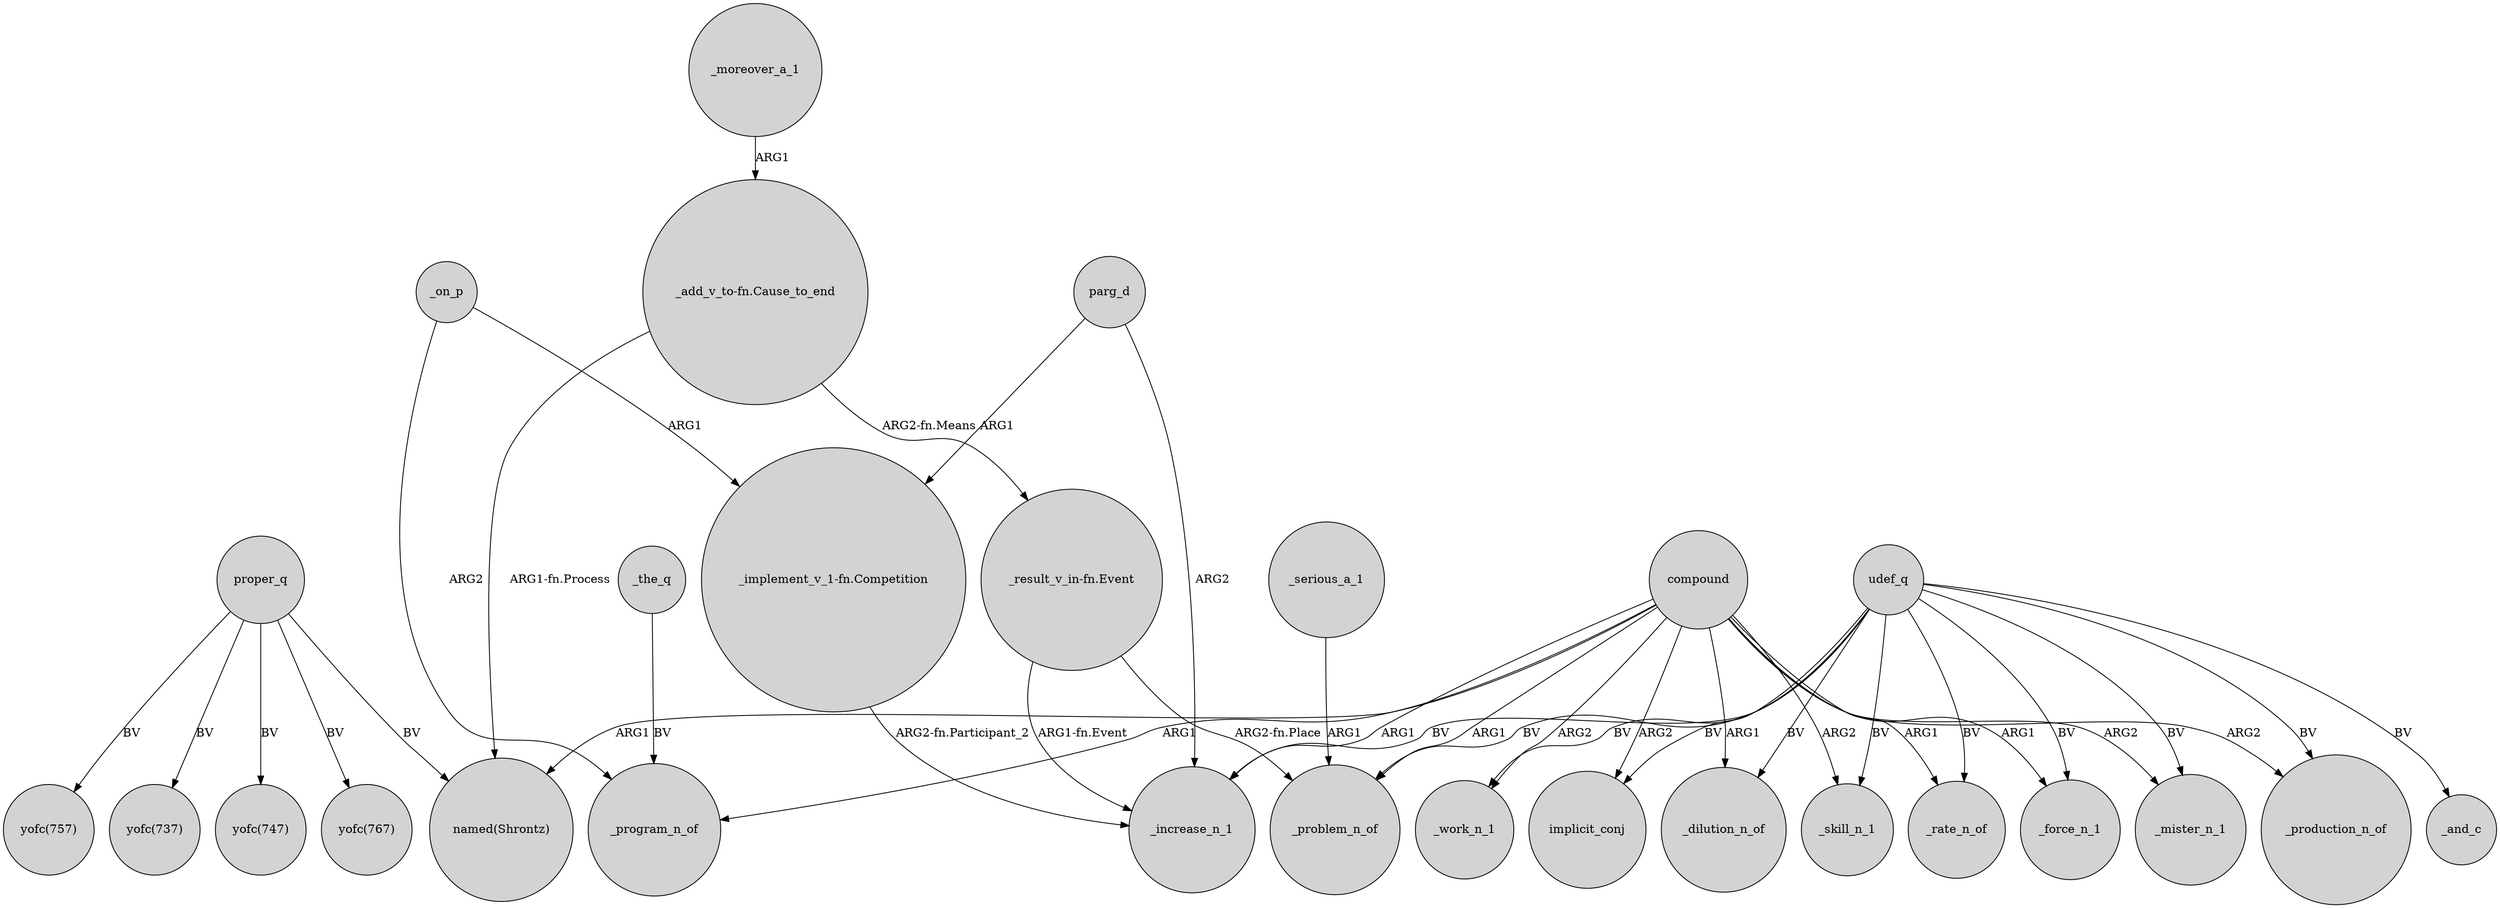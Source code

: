 digraph {
	node [shape=circle style=filled]
	compound -> _mister_n_1 [label=ARG2]
	"_add_v_to-fn.Cause_to_end" -> "named(Shrontz)" [label="ARG1-fn.Process"]
	compound -> _increase_n_1 [label=ARG1]
	"_add_v_to-fn.Cause_to_end" -> "_result_v_in-fn.Event" [label="ARG2-fn.Means"]
	udef_q -> _dilution_n_of [label=BV]
	udef_q -> _problem_n_of [label=BV]
	parg_d -> _increase_n_1 [label=ARG2]
	"_result_v_in-fn.Event" -> _problem_n_of [label="ARG2-fn.Place"]
	udef_q -> _force_n_1 [label=BV]
	compound -> _work_n_1 [label=ARG2]
	compound -> _problem_n_of [label=ARG1]
	udef_q -> _work_n_1 [label=BV]
	udef_q -> _increase_n_1 [label=BV]
	_serious_a_1 -> _problem_n_of [label=ARG1]
	compound -> _rate_n_of [label=ARG1]
	udef_q -> _mister_n_1 [label=BV]
	compound -> _production_n_of [label=ARG2]
	udef_q -> _rate_n_of [label=BV]
	compound -> "named(Shrontz)" [label=ARG1]
	compound -> _force_n_1 [label=ARG1]
	proper_q -> "yofc(767)" [label=BV]
	udef_q -> _and_c [label=BV]
	compound -> implicit_conj [label=ARG2]
	_moreover_a_1 -> "_add_v_to-fn.Cause_to_end" [label=ARG1]
	proper_q -> "named(Shrontz)" [label=BV]
	compound -> _skill_n_1 [label=ARG2]
	_on_p -> "_implement_v_1-fn.Competition" [label=ARG1]
	compound -> _program_n_of [label=ARG1]
	udef_q -> _skill_n_1 [label=BV]
	"_result_v_in-fn.Event" -> _increase_n_1 [label="ARG1-fn.Event"]
	_the_q -> _program_n_of [label=BV]
	parg_d -> "_implement_v_1-fn.Competition" [label=ARG1]
	"_implement_v_1-fn.Competition" -> _increase_n_1 [label="ARG2-fn.Participant_2"]
	proper_q -> "yofc(757)" [label=BV]
	compound -> _dilution_n_of [label=ARG1]
	_on_p -> _program_n_of [label=ARG2]
	proper_q -> "yofc(737)" [label=BV]
	proper_q -> "yofc(747)" [label=BV]
	udef_q -> implicit_conj [label=BV]
	udef_q -> _production_n_of [label=BV]
}
